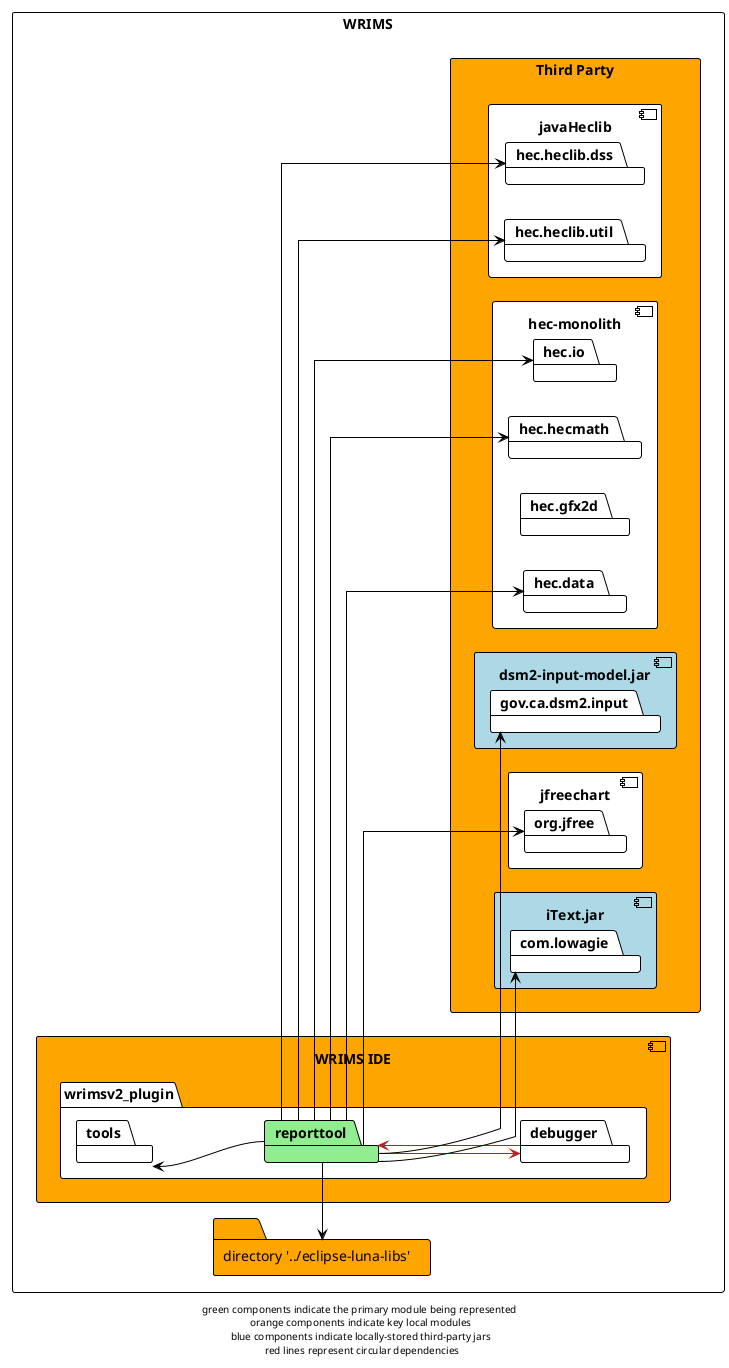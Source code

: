 @startuml

!theme plain
left to right direction
skinparam linetype ortho

rectangle WRIMS {
    component wrims-ide as "WRIMS IDE" #orange {
        package wrimsv2_plugin {
            package reporttool #lightgreen
            package tools
            package debugger
        }
    }

    rectangle third-party as "Third Party" #orange {
        component javaHeclib {
            package hec.heclib.dss
            package hec.heclib.util
        }
        component hec.monolith as "hec-monolith" {
            package hec.io
            package hec.hecmath
            package hec.gfx2d
            package hec.data
        }
        component dsm2 as "dsm2-input-model.jar" #lightblue {
            package gov.ca.dsm2.input
        }
        component jfreechart {
            package org.jfree
        }
        component iText.jar #lightblue {
            package com.lowagie
        }
    }

    folder luna_libs as "directory '../eclipse-luna-libs'" #orange
}

reporttool -> luna_libs
reporttool --> hec.data
reporttool --> hec.heclib.dss
reporttool --> hec.heclib.util
reporttool --> hec.io
reporttool --> hec.hecmath
reporttool --> debugger #firebrick
reporttool -up-> tools
reporttool --> gov.ca.dsm2.input
reporttool --> org.jfree
reporttool --> com.lowagie

debugger -> reporttool #firebrick

footer "green components indicate the primary module being represented \n orange components indicate key local modules \n blue components indicate locally-stored third-party jars \n red lines represent circular dependencies"
@enduml
